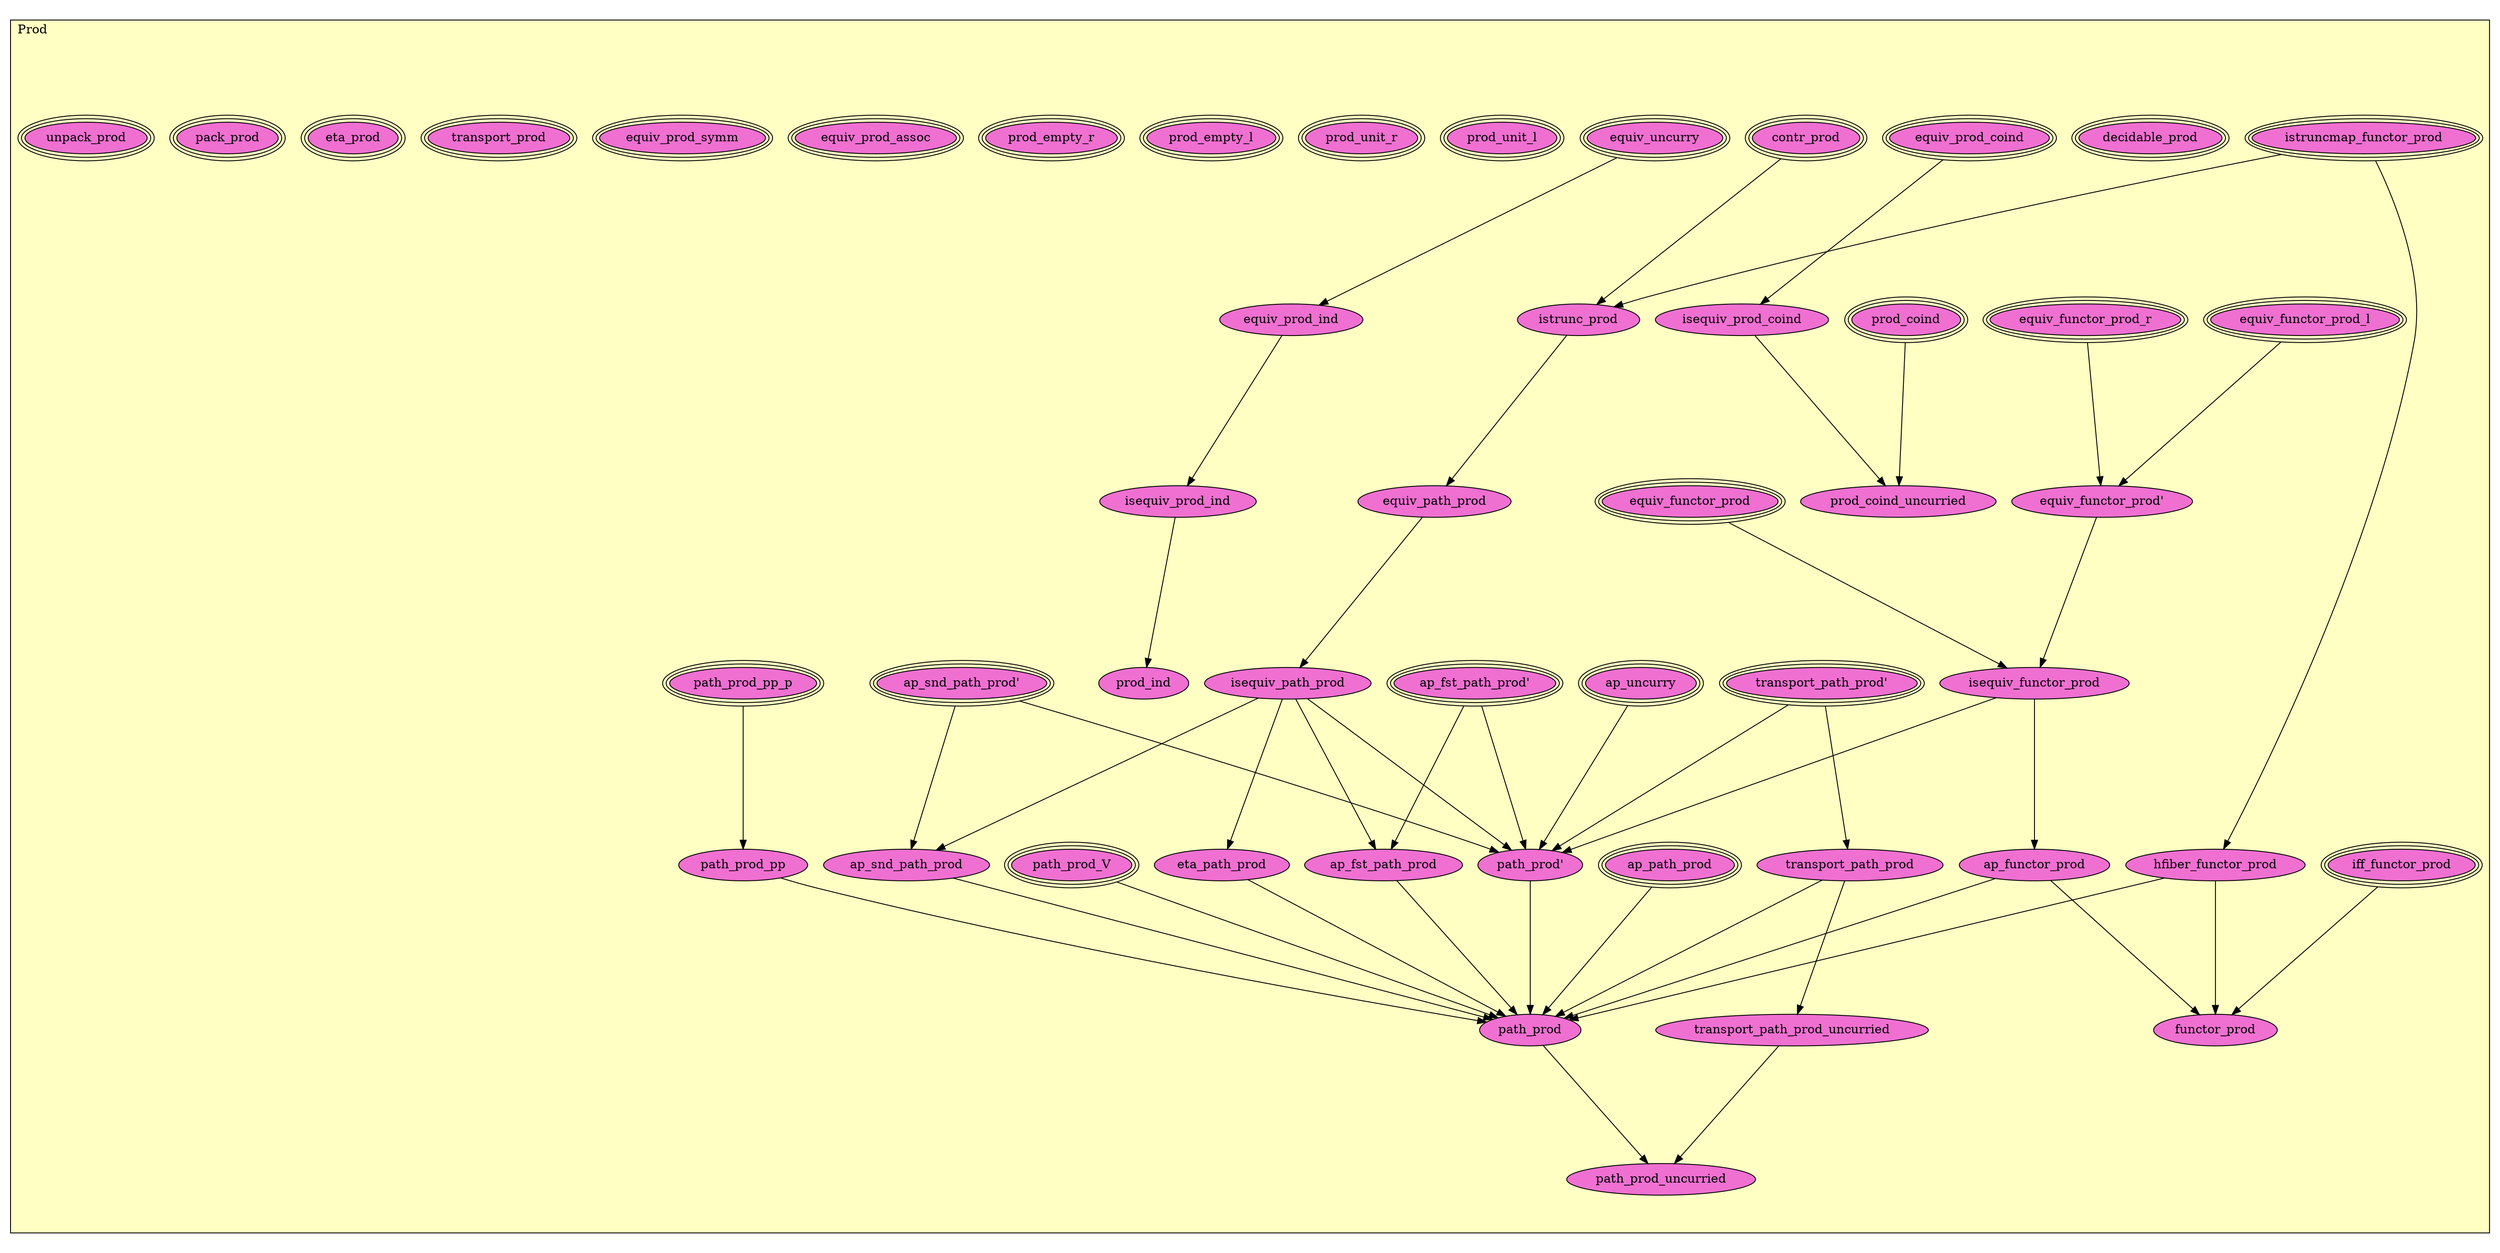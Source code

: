 digraph HoTT_Types_Prod {
  graph [ratio=0.5]
  node [style=filled]
Prod_istruncmap_functor_prod [label="istruncmap_functor_prod", URL=<Prod.html#istruncmap_functor_prod>, peripheries=3, fillcolor="#F070D1"] ;
Prod_hfiber_functor_prod [label="hfiber_functor_prod", URL=<Prod.html#hfiber_functor_prod>, fillcolor="#F070D1"] ;
Prod_ap_uncurry [label="ap_uncurry", URL=<Prod.html#ap_uncurry>, peripheries=3, fillcolor="#F070D1"] ;
Prod_decidable_prod [label="decidable_prod", URL=<Prod.html#decidable_prod>, peripheries=3, fillcolor="#F070D1"] ;
Prod_contr_prod [label="contr_prod", URL=<Prod.html#contr_prod>, peripheries=3, fillcolor="#F070D1"] ;
Prod_istrunc_prod [label="istrunc_prod", URL=<Prod.html#istrunc_prod>, fillcolor="#F070D1"] ;
Prod_equiv_prod_coind [label="equiv_prod_coind", URL=<Prod.html#equiv_prod_coind>, peripheries=3, fillcolor="#F070D1"] ;
Prod_isequiv_prod_coind [label="isequiv_prod_coind", URL=<Prod.html#isequiv_prod_coind>, fillcolor="#F070D1"] ;
Prod_prod_coind [label="prod_coind", URL=<Prod.html#prod_coind>, peripheries=3, fillcolor="#F070D1"] ;
Prod_prod_coind_uncurried [label="prod_coind_uncurried", URL=<Prod.html#prod_coind_uncurried>, fillcolor="#F070D1"] ;
Prod_equiv_uncurry [label="equiv_uncurry", URL=<Prod.html#equiv_uncurry>, peripheries=3, fillcolor="#F070D1"] ;
Prod_equiv_prod_ind [label="equiv_prod_ind", URL=<Prod.html#equiv_prod_ind>, fillcolor="#F070D1"] ;
Prod_isequiv_prod_ind [label="isequiv_prod_ind", URL=<Prod.html#isequiv_prod_ind>, fillcolor="#F070D1"] ;
Prod_prod_unit_l [label="prod_unit_l", URL=<Prod.html#prod_unit_l>, peripheries=3, fillcolor="#F070D1"] ;
Prod_prod_unit_r [label="prod_unit_r", URL=<Prod.html#prod_unit_r>, peripheries=3, fillcolor="#F070D1"] ;
Prod_prod_empty_l [label="prod_empty_l", URL=<Prod.html#prod_empty_l>, peripheries=3, fillcolor="#F070D1"] ;
Prod_prod_empty_r [label="prod_empty_r", URL=<Prod.html#prod_empty_r>, peripheries=3, fillcolor="#F070D1"] ;
Prod_equiv_prod_assoc [label="equiv_prod_assoc", URL=<Prod.html#equiv_prod_assoc>, peripheries=3, fillcolor="#F070D1"] ;
Prod_equiv_prod_symm [label="equiv_prod_symm", URL=<Prod.html#equiv_prod_symm>, peripheries=3, fillcolor="#F070D1"] ;
Prod_iff_functor_prod [label="iff_functor_prod", URL=<Prod.html#iff_functor_prod>, peripheries=3, fillcolor="#F070D1"] ;
Prod_equiv_functor_prod_r [label="equiv_functor_prod_r", URL=<Prod.html#equiv_functor_prod_r>, peripheries=3, fillcolor="#F070D1"] ;
Prod_equiv_functor_prod_l [label="equiv_functor_prod_l", URL=<Prod.html#equiv_functor_prod_l>, peripheries=3, fillcolor="#F070D1"] ;
Prod_equiv_functor_prod_ [label="equiv_functor_prod'", URL=<Prod.html#equiv_functor_prod'>, fillcolor="#F070D1"] ;
Prod_equiv_functor_prod [label="equiv_functor_prod", URL=<Prod.html#equiv_functor_prod>, peripheries=3, fillcolor="#F070D1"] ;
Prod_isequiv_functor_prod [label="isequiv_functor_prod", URL=<Prod.html#isequiv_functor_prod>, fillcolor="#F070D1"] ;
Prod_ap_functor_prod [label="ap_functor_prod", URL=<Prod.html#ap_functor_prod>, fillcolor="#F070D1"] ;
Prod_functor_prod [label="functor_prod", URL=<Prod.html#functor_prod>, fillcolor="#F070D1"] ;
Prod_transport_prod [label="transport_prod", URL=<Prod.html#transport_prod>, peripheries=3, fillcolor="#F070D1"] ;
Prod_path_prod_V [label="path_prod_V", URL=<Prod.html#path_prod_V>, peripheries=3, fillcolor="#F070D1"] ;
Prod_path_prod_pp_p [label="path_prod_pp_p", URL=<Prod.html#path_prod_pp_p>, peripheries=3, fillcolor="#F070D1"] ;
Prod_path_prod_pp [label="path_prod_pp", URL=<Prod.html#path_prod_pp>, fillcolor="#F070D1"] ;
Prod_equiv_path_prod [label="equiv_path_prod", URL=<Prod.html#equiv_path_prod>, fillcolor="#F070D1"] ;
Prod_isequiv_path_prod [label="isequiv_path_prod", URL=<Prod.html#isequiv_path_prod>, fillcolor="#F070D1"] ;
Prod_transport_path_prod_ [label="transport_path_prod'", URL=<Prod.html#transport_path_prod'>, peripheries=3, fillcolor="#F070D1"] ;
Prod_transport_path_prod [label="transport_path_prod", URL=<Prod.html#transport_path_prod>, fillcolor="#F070D1"] ;
Prod_transport_path_prod_uncurried [label="transport_path_prod_uncurried", URL=<Prod.html#transport_path_prod_uncurried>, fillcolor="#F070D1"] ;
Prod_ap_path_prod [label="ap_path_prod", URL=<Prod.html#ap_path_prod>, peripheries=3, fillcolor="#F070D1"] ;
Prod_eta_path_prod [label="eta_path_prod", URL=<Prod.html#eta_path_prod>, fillcolor="#F070D1"] ;
Prod_ap_snd_path_prod_ [label="ap_snd_path_prod'", URL=<Prod.html#ap_snd_path_prod'>, peripheries=3, fillcolor="#F070D1"] ;
Prod_ap_snd_path_prod [label="ap_snd_path_prod", URL=<Prod.html#ap_snd_path_prod>, fillcolor="#F070D1"] ;
Prod_ap_fst_path_prod_ [label="ap_fst_path_prod'", URL=<Prod.html#ap_fst_path_prod'>, peripheries=3, fillcolor="#F070D1"] ;
Prod_ap_fst_path_prod [label="ap_fst_path_prod", URL=<Prod.html#ap_fst_path_prod>, fillcolor="#F070D1"] ;
Prod_path_prod_ [label="path_prod'", URL=<Prod.html#path_prod'>, fillcolor="#F070D1"] ;
Prod_path_prod [label="path_prod", URL=<Prod.html#path_prod>, fillcolor="#F070D1"] ;
Prod_path_prod_uncurried [label="path_prod_uncurried", URL=<Prod.html#path_prod_uncurried>, fillcolor="#F070D1"] ;
Prod_eta_prod [label="eta_prod", URL=<Prod.html#eta_prod>, peripheries=3, fillcolor="#F070D1"] ;
Prod_pack_prod [label="pack_prod", URL=<Prod.html#pack_prod>, peripheries=3, fillcolor="#F070D1"] ;
Prod_unpack_prod [label="unpack_prod", URL=<Prod.html#unpack_prod>, peripheries=3, fillcolor="#F070D1"] ;
Prod_prod_ind [label="prod_ind", URL=<Prod.html#prod_ind>, fillcolor="#F070D1"] ;
  Prod_istruncmap_functor_prod -> Prod_hfiber_functor_prod [] ;
  Prod_istruncmap_functor_prod -> Prod_istrunc_prod [] ;
  Prod_hfiber_functor_prod -> Prod_functor_prod [] ;
  Prod_hfiber_functor_prod -> Prod_path_prod [] ;
  Prod_ap_uncurry -> Prod_path_prod_ [] ;
  Prod_contr_prod -> Prod_istrunc_prod [] ;
  Prod_istrunc_prod -> Prod_equiv_path_prod [] ;
  Prod_equiv_prod_coind -> Prod_isequiv_prod_coind [] ;
  Prod_isequiv_prod_coind -> Prod_prod_coind_uncurried [] ;
  Prod_prod_coind -> Prod_prod_coind_uncurried [] ;
  Prod_equiv_uncurry -> Prod_equiv_prod_ind [] ;
  Prod_equiv_prod_ind -> Prod_isequiv_prod_ind [] ;
  Prod_isequiv_prod_ind -> Prod_prod_ind [] ;
  Prod_iff_functor_prod -> Prod_functor_prod [] ;
  Prod_equiv_functor_prod_r -> Prod_equiv_functor_prod_ [] ;
  Prod_equiv_functor_prod_l -> Prod_equiv_functor_prod_ [] ;
  Prod_equiv_functor_prod_ -> Prod_isequiv_functor_prod [] ;
  Prod_equiv_functor_prod -> Prod_isequiv_functor_prod [] ;
  Prod_isequiv_functor_prod -> Prod_ap_functor_prod [] ;
  Prod_isequiv_functor_prod -> Prod_path_prod_ [] ;
  Prod_ap_functor_prod -> Prod_functor_prod [] ;
  Prod_ap_functor_prod -> Prod_path_prod [] ;
  Prod_path_prod_V -> Prod_path_prod [] ;
  Prod_path_prod_pp_p -> Prod_path_prod_pp [] ;
  Prod_path_prod_pp -> Prod_path_prod [] ;
  Prod_equiv_path_prod -> Prod_isequiv_path_prod [] ;
  Prod_isequiv_path_prod -> Prod_eta_path_prod [] ;
  Prod_isequiv_path_prod -> Prod_ap_snd_path_prod [] ;
  Prod_isequiv_path_prod -> Prod_ap_fst_path_prod [] ;
  Prod_isequiv_path_prod -> Prod_path_prod_ [] ;
  Prod_transport_path_prod_ -> Prod_transport_path_prod [] ;
  Prod_transport_path_prod_ -> Prod_path_prod_ [] ;
  Prod_transport_path_prod -> Prod_transport_path_prod_uncurried [] ;
  Prod_transport_path_prod -> Prod_path_prod [] ;
  Prod_transport_path_prod_uncurried -> Prod_path_prod_uncurried [] ;
  Prod_ap_path_prod -> Prod_path_prod [] ;
  Prod_eta_path_prod -> Prod_path_prod [] ;
  Prod_ap_snd_path_prod_ -> Prod_ap_snd_path_prod [] ;
  Prod_ap_snd_path_prod_ -> Prod_path_prod_ [] ;
  Prod_ap_snd_path_prod -> Prod_path_prod [] ;
  Prod_ap_fst_path_prod_ -> Prod_ap_fst_path_prod [] ;
  Prod_ap_fst_path_prod_ -> Prod_path_prod_ [] ;
  Prod_ap_fst_path_prod -> Prod_path_prod [] ;
  Prod_path_prod_ -> Prod_path_prod [] ;
  Prod_path_prod -> Prod_path_prod_uncurried [] ;
subgraph cluster_Prod { label="Prod"; fillcolor="#FFFFC3"; labeljust=l; style=filled 
Prod_prod_ind; Prod_unpack_prod; Prod_pack_prod; Prod_eta_prod; Prod_path_prod_uncurried; Prod_path_prod; Prod_path_prod_; Prod_ap_fst_path_prod; Prod_ap_fst_path_prod_; Prod_ap_snd_path_prod; Prod_ap_snd_path_prod_; Prod_eta_path_prod; Prod_ap_path_prod; Prod_transport_path_prod_uncurried; Prod_transport_path_prod; Prod_transport_path_prod_; Prod_isequiv_path_prod; Prod_equiv_path_prod; Prod_path_prod_pp; Prod_path_prod_pp_p; Prod_path_prod_V; Prod_transport_prod; Prod_functor_prod; Prod_ap_functor_prod; Prod_isequiv_functor_prod; Prod_equiv_functor_prod; Prod_equiv_functor_prod_; Prod_equiv_functor_prod_l; Prod_equiv_functor_prod_r; Prod_iff_functor_prod; Prod_equiv_prod_symm; Prod_equiv_prod_assoc; Prod_prod_empty_r; Prod_prod_empty_l; Prod_prod_unit_r; Prod_prod_unit_l; Prod_isequiv_prod_ind; Prod_equiv_prod_ind; Prod_equiv_uncurry; Prod_prod_coind_uncurried; Prod_prod_coind; Prod_isequiv_prod_coind; Prod_equiv_prod_coind; Prod_istrunc_prod; Prod_contr_prod; Prod_decidable_prod; Prod_ap_uncurry; Prod_hfiber_functor_prod; Prod_istruncmap_functor_prod; };
} /* END */
